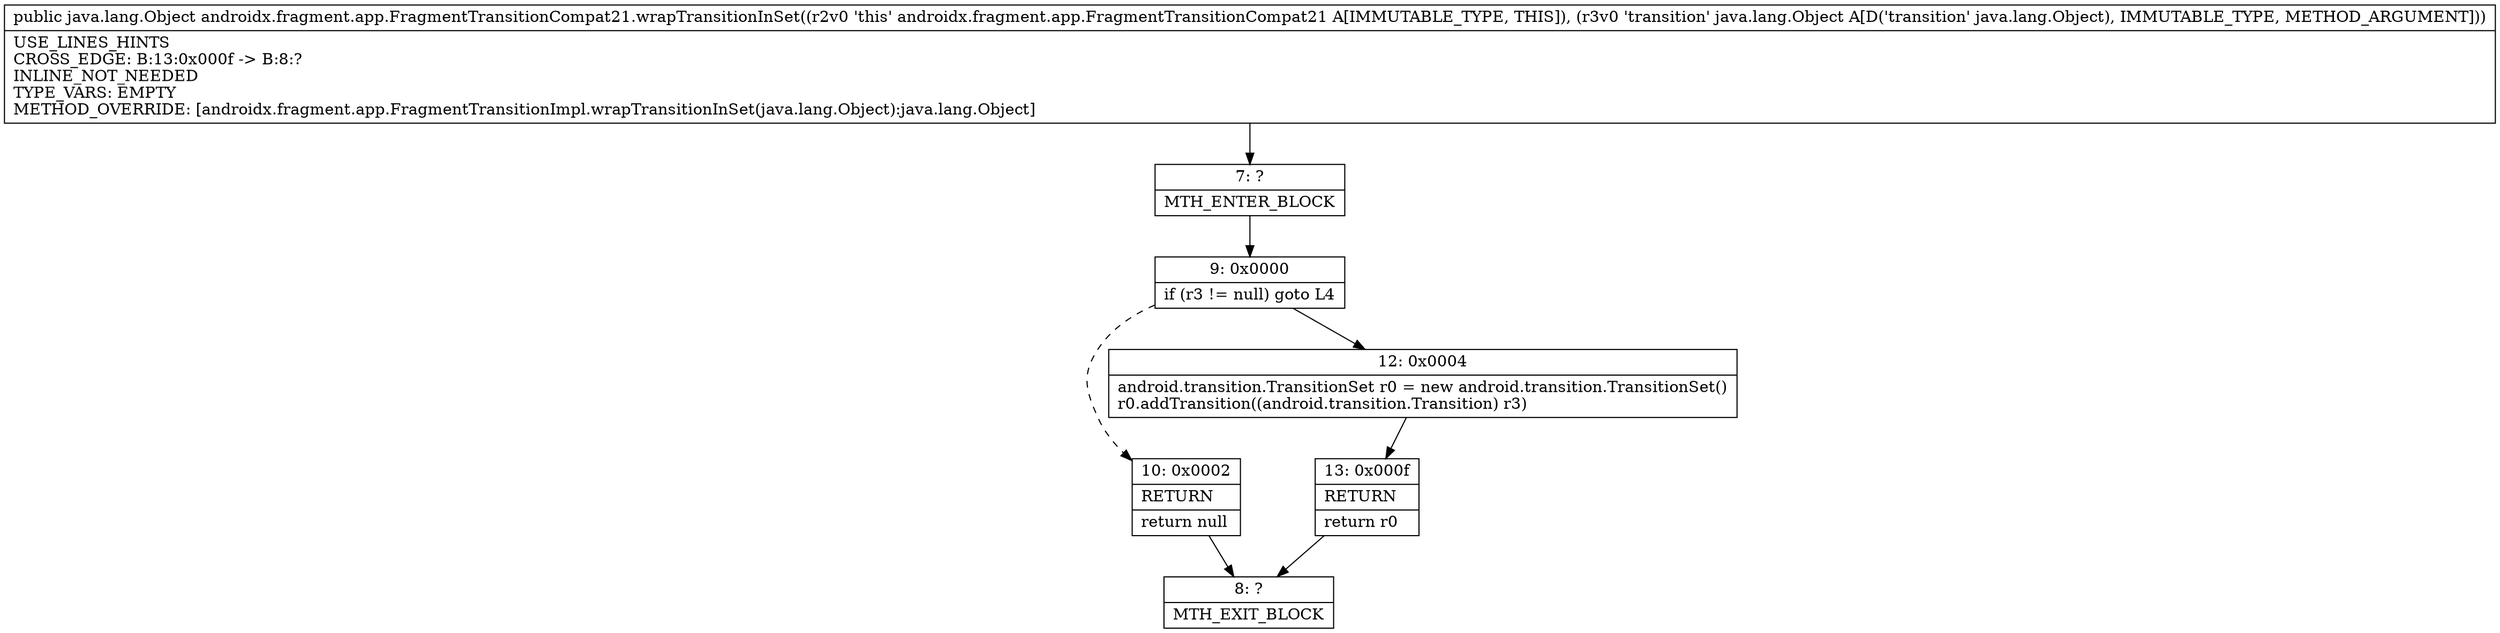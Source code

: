 digraph "CFG forandroidx.fragment.app.FragmentTransitionCompat21.wrapTransitionInSet(Ljava\/lang\/Object;)Ljava\/lang\/Object;" {
Node_7 [shape=record,label="{7\:\ ?|MTH_ENTER_BLOCK\l}"];
Node_9 [shape=record,label="{9\:\ 0x0000|if (r3 != null) goto L4\l}"];
Node_10 [shape=record,label="{10\:\ 0x0002|RETURN\l|return null\l}"];
Node_8 [shape=record,label="{8\:\ ?|MTH_EXIT_BLOCK\l}"];
Node_12 [shape=record,label="{12\:\ 0x0004|android.transition.TransitionSet r0 = new android.transition.TransitionSet()\lr0.addTransition((android.transition.Transition) r3)\l}"];
Node_13 [shape=record,label="{13\:\ 0x000f|RETURN\l|return r0\l}"];
MethodNode[shape=record,label="{public java.lang.Object androidx.fragment.app.FragmentTransitionCompat21.wrapTransitionInSet((r2v0 'this' androidx.fragment.app.FragmentTransitionCompat21 A[IMMUTABLE_TYPE, THIS]), (r3v0 'transition' java.lang.Object A[D('transition' java.lang.Object), IMMUTABLE_TYPE, METHOD_ARGUMENT]))  | USE_LINES_HINTS\lCROSS_EDGE: B:13:0x000f \-\> B:8:?\lINLINE_NOT_NEEDED\lTYPE_VARS: EMPTY\lMETHOD_OVERRIDE: [androidx.fragment.app.FragmentTransitionImpl.wrapTransitionInSet(java.lang.Object):java.lang.Object]\l}"];
MethodNode -> Node_7;Node_7 -> Node_9;
Node_9 -> Node_10[style=dashed];
Node_9 -> Node_12;
Node_10 -> Node_8;
Node_12 -> Node_13;
Node_13 -> Node_8;
}

